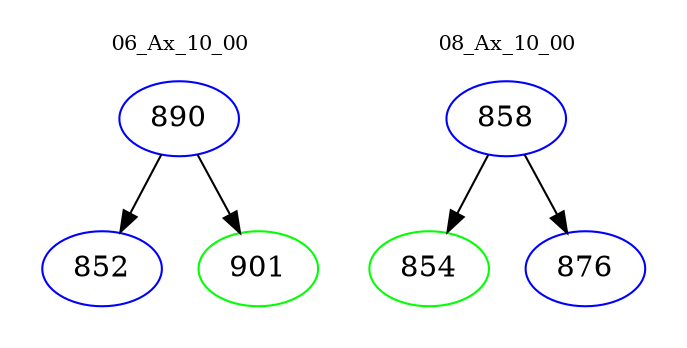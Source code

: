 digraph{
subgraph cluster_0 {
color = white
label = "06_Ax_10_00";
fontsize=10;
T0_890 [label="890", color="blue"]
T0_890 -> T0_852 [color="black"]
T0_852 [label="852", color="blue"]
T0_890 -> T0_901 [color="black"]
T0_901 [label="901", color="green"]
}
subgraph cluster_1 {
color = white
label = "08_Ax_10_00";
fontsize=10;
T1_858 [label="858", color="blue"]
T1_858 -> T1_854 [color="black"]
T1_854 [label="854", color="green"]
T1_858 -> T1_876 [color="black"]
T1_876 [label="876", color="blue"]
}
}
